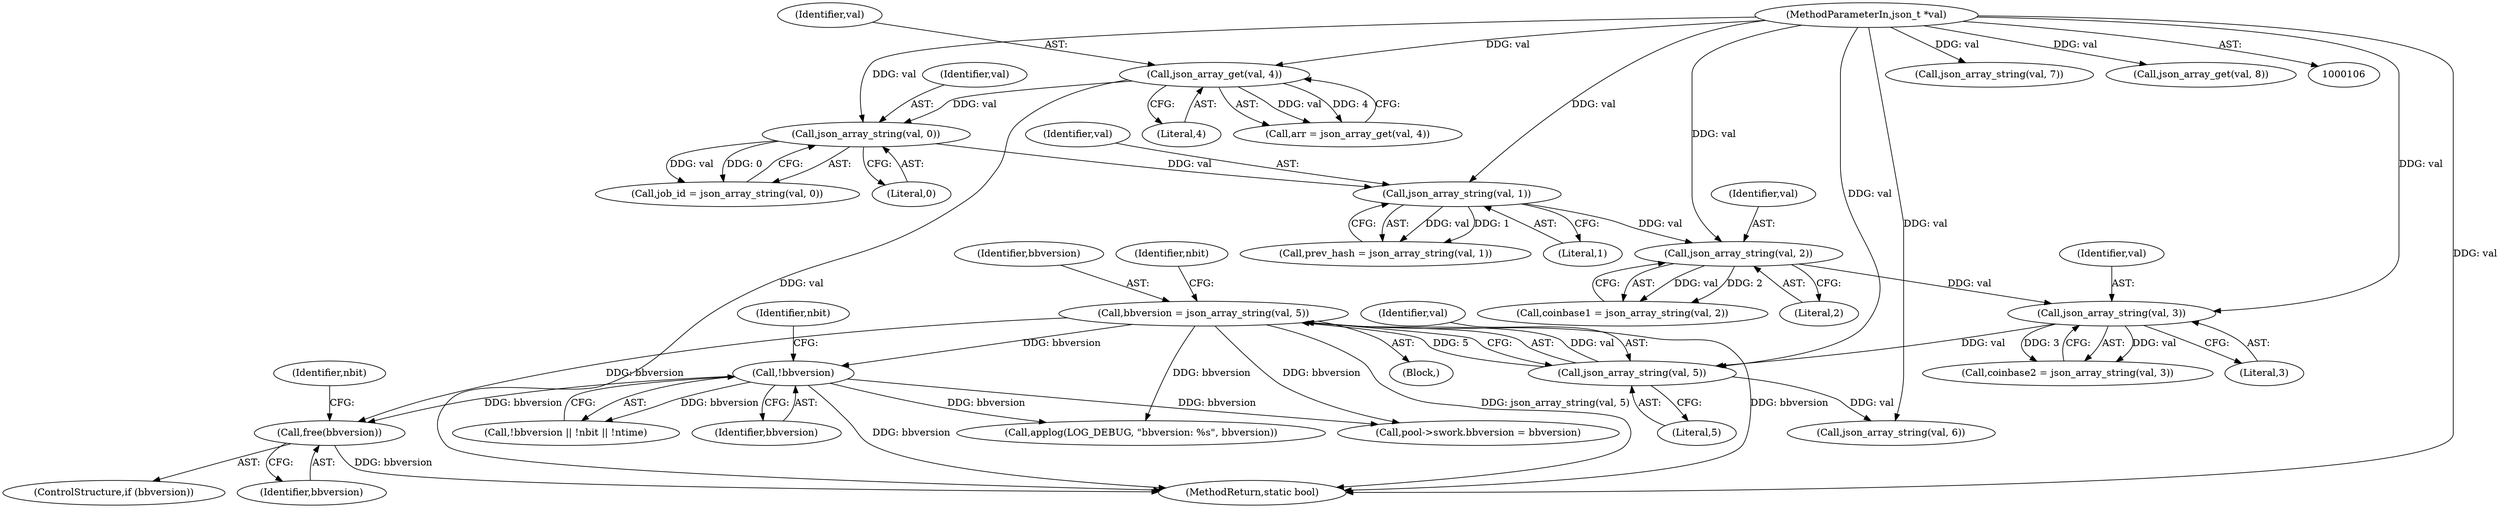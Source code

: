 digraph "0_sgminer_910c36089940e81fb85c65b8e63dcd2fac71470c@API" {
"1000229" [label="(Call,free(bbversion))"];
"1000168" [label="(Call,bbversion = json_array_string(val, 5))"];
"1000170" [label="(Call,json_array_string(val, 5))"];
"1000165" [label="(Call,json_array_string(val, 3))"];
"1000160" [label="(Call,json_array_string(val, 2))"];
"1000155" [label="(Call,json_array_string(val, 1))"];
"1000150" [label="(Call,json_array_string(val, 0))"];
"1000133" [label="(Call,json_array_get(val, 4))"];
"1000108" [label="(MethodParameterIn,json_t *val)"];
"1000203" [label="(Call,!bbversion)"];
"1000168" [label="(Call,bbversion = json_array_string(val, 5))"];
"1000135" [label="(Literal,4)"];
"1000713" [label="(Call,applog(LOG_DEBUG, \"bbversion: %s\", bbversion))"];
"1000148" [label="(Call,job_id = json_array_string(val, 0))"];
"1000227" [label="(ControlStructure,if (bbversion))"];
"1000175" [label="(Call,json_array_string(val, 6))"];
"1000163" [label="(Call,coinbase2 = json_array_string(val, 3))"];
"1000229" [label="(Call,free(bbversion))"];
"1000109" [label="(Block,)"];
"1000203" [label="(Call,!bbversion)"];
"1000155" [label="(Call,json_array_string(val, 1))"];
"1000169" [label="(Identifier,bbversion)"];
"1000301" [label="(Call,pool->swork.bbversion = bbversion)"];
"1000174" [label="(Identifier,nbit)"];
"1000170" [label="(Call,json_array_string(val, 5))"];
"1000171" [label="(Identifier,val)"];
"1000108" [label="(MethodParameterIn,json_t *val)"];
"1000166" [label="(Identifier,val)"];
"1000152" [label="(Literal,0)"];
"1000202" [label="(Call,!bbversion || !nbit || !ntime)"];
"1000162" [label="(Literal,2)"];
"1000180" [label="(Call,json_array_string(val, 7))"];
"1000161" [label="(Identifier,val)"];
"1000151" [label="(Identifier,val)"];
"1000186" [label="(Call,json_array_get(val, 8))"];
"1000131" [label="(Call,arr = json_array_get(val, 4))"];
"1000153" [label="(Call,prev_hash = json_array_string(val, 1))"];
"1000204" [label="(Identifier,bbversion)"];
"1000150" [label="(Call,json_array_string(val, 0))"];
"1000160" [label="(Call,json_array_string(val, 2))"];
"1000232" [label="(Identifier,nbit)"];
"1000165" [label="(Call,json_array_string(val, 3))"];
"1000207" [label="(Identifier,nbit)"];
"1000156" [label="(Identifier,val)"];
"1000230" [label="(Identifier,bbversion)"];
"1000158" [label="(Call,coinbase1 = json_array_string(val, 2))"];
"1000133" [label="(Call,json_array_get(val, 4))"];
"1000759" [label="(MethodReturn,static bool)"];
"1000167" [label="(Literal,3)"];
"1000157" [label="(Literal,1)"];
"1000134" [label="(Identifier,val)"];
"1000172" [label="(Literal,5)"];
"1000229" -> "1000227"  [label="AST: "];
"1000229" -> "1000230"  [label="CFG: "];
"1000230" -> "1000229"  [label="AST: "];
"1000232" -> "1000229"  [label="CFG: "];
"1000229" -> "1000759"  [label="DDG: bbversion"];
"1000168" -> "1000229"  [label="DDG: bbversion"];
"1000203" -> "1000229"  [label="DDG: bbversion"];
"1000168" -> "1000109"  [label="AST: "];
"1000168" -> "1000170"  [label="CFG: "];
"1000169" -> "1000168"  [label="AST: "];
"1000170" -> "1000168"  [label="AST: "];
"1000174" -> "1000168"  [label="CFG: "];
"1000168" -> "1000759"  [label="DDG: bbversion"];
"1000168" -> "1000759"  [label="DDG: json_array_string(val, 5)"];
"1000170" -> "1000168"  [label="DDG: val"];
"1000170" -> "1000168"  [label="DDG: 5"];
"1000168" -> "1000203"  [label="DDG: bbversion"];
"1000168" -> "1000301"  [label="DDG: bbversion"];
"1000168" -> "1000713"  [label="DDG: bbversion"];
"1000170" -> "1000172"  [label="CFG: "];
"1000171" -> "1000170"  [label="AST: "];
"1000172" -> "1000170"  [label="AST: "];
"1000165" -> "1000170"  [label="DDG: val"];
"1000108" -> "1000170"  [label="DDG: val"];
"1000170" -> "1000175"  [label="DDG: val"];
"1000165" -> "1000163"  [label="AST: "];
"1000165" -> "1000167"  [label="CFG: "];
"1000166" -> "1000165"  [label="AST: "];
"1000167" -> "1000165"  [label="AST: "];
"1000163" -> "1000165"  [label="CFG: "];
"1000165" -> "1000163"  [label="DDG: val"];
"1000165" -> "1000163"  [label="DDG: 3"];
"1000160" -> "1000165"  [label="DDG: val"];
"1000108" -> "1000165"  [label="DDG: val"];
"1000160" -> "1000158"  [label="AST: "];
"1000160" -> "1000162"  [label="CFG: "];
"1000161" -> "1000160"  [label="AST: "];
"1000162" -> "1000160"  [label="AST: "];
"1000158" -> "1000160"  [label="CFG: "];
"1000160" -> "1000158"  [label="DDG: val"];
"1000160" -> "1000158"  [label="DDG: 2"];
"1000155" -> "1000160"  [label="DDG: val"];
"1000108" -> "1000160"  [label="DDG: val"];
"1000155" -> "1000153"  [label="AST: "];
"1000155" -> "1000157"  [label="CFG: "];
"1000156" -> "1000155"  [label="AST: "];
"1000157" -> "1000155"  [label="AST: "];
"1000153" -> "1000155"  [label="CFG: "];
"1000155" -> "1000153"  [label="DDG: val"];
"1000155" -> "1000153"  [label="DDG: 1"];
"1000150" -> "1000155"  [label="DDG: val"];
"1000108" -> "1000155"  [label="DDG: val"];
"1000150" -> "1000148"  [label="AST: "];
"1000150" -> "1000152"  [label="CFG: "];
"1000151" -> "1000150"  [label="AST: "];
"1000152" -> "1000150"  [label="AST: "];
"1000148" -> "1000150"  [label="CFG: "];
"1000150" -> "1000148"  [label="DDG: val"];
"1000150" -> "1000148"  [label="DDG: 0"];
"1000133" -> "1000150"  [label="DDG: val"];
"1000108" -> "1000150"  [label="DDG: val"];
"1000133" -> "1000131"  [label="AST: "];
"1000133" -> "1000135"  [label="CFG: "];
"1000134" -> "1000133"  [label="AST: "];
"1000135" -> "1000133"  [label="AST: "];
"1000131" -> "1000133"  [label="CFG: "];
"1000133" -> "1000759"  [label="DDG: val"];
"1000133" -> "1000131"  [label="DDG: val"];
"1000133" -> "1000131"  [label="DDG: 4"];
"1000108" -> "1000133"  [label="DDG: val"];
"1000108" -> "1000106"  [label="AST: "];
"1000108" -> "1000759"  [label="DDG: val"];
"1000108" -> "1000175"  [label="DDG: val"];
"1000108" -> "1000180"  [label="DDG: val"];
"1000108" -> "1000186"  [label="DDG: val"];
"1000203" -> "1000202"  [label="AST: "];
"1000203" -> "1000204"  [label="CFG: "];
"1000204" -> "1000203"  [label="AST: "];
"1000207" -> "1000203"  [label="CFG: "];
"1000202" -> "1000203"  [label="CFG: "];
"1000203" -> "1000759"  [label="DDG: bbversion"];
"1000203" -> "1000202"  [label="DDG: bbversion"];
"1000203" -> "1000301"  [label="DDG: bbversion"];
"1000203" -> "1000713"  [label="DDG: bbversion"];
}
